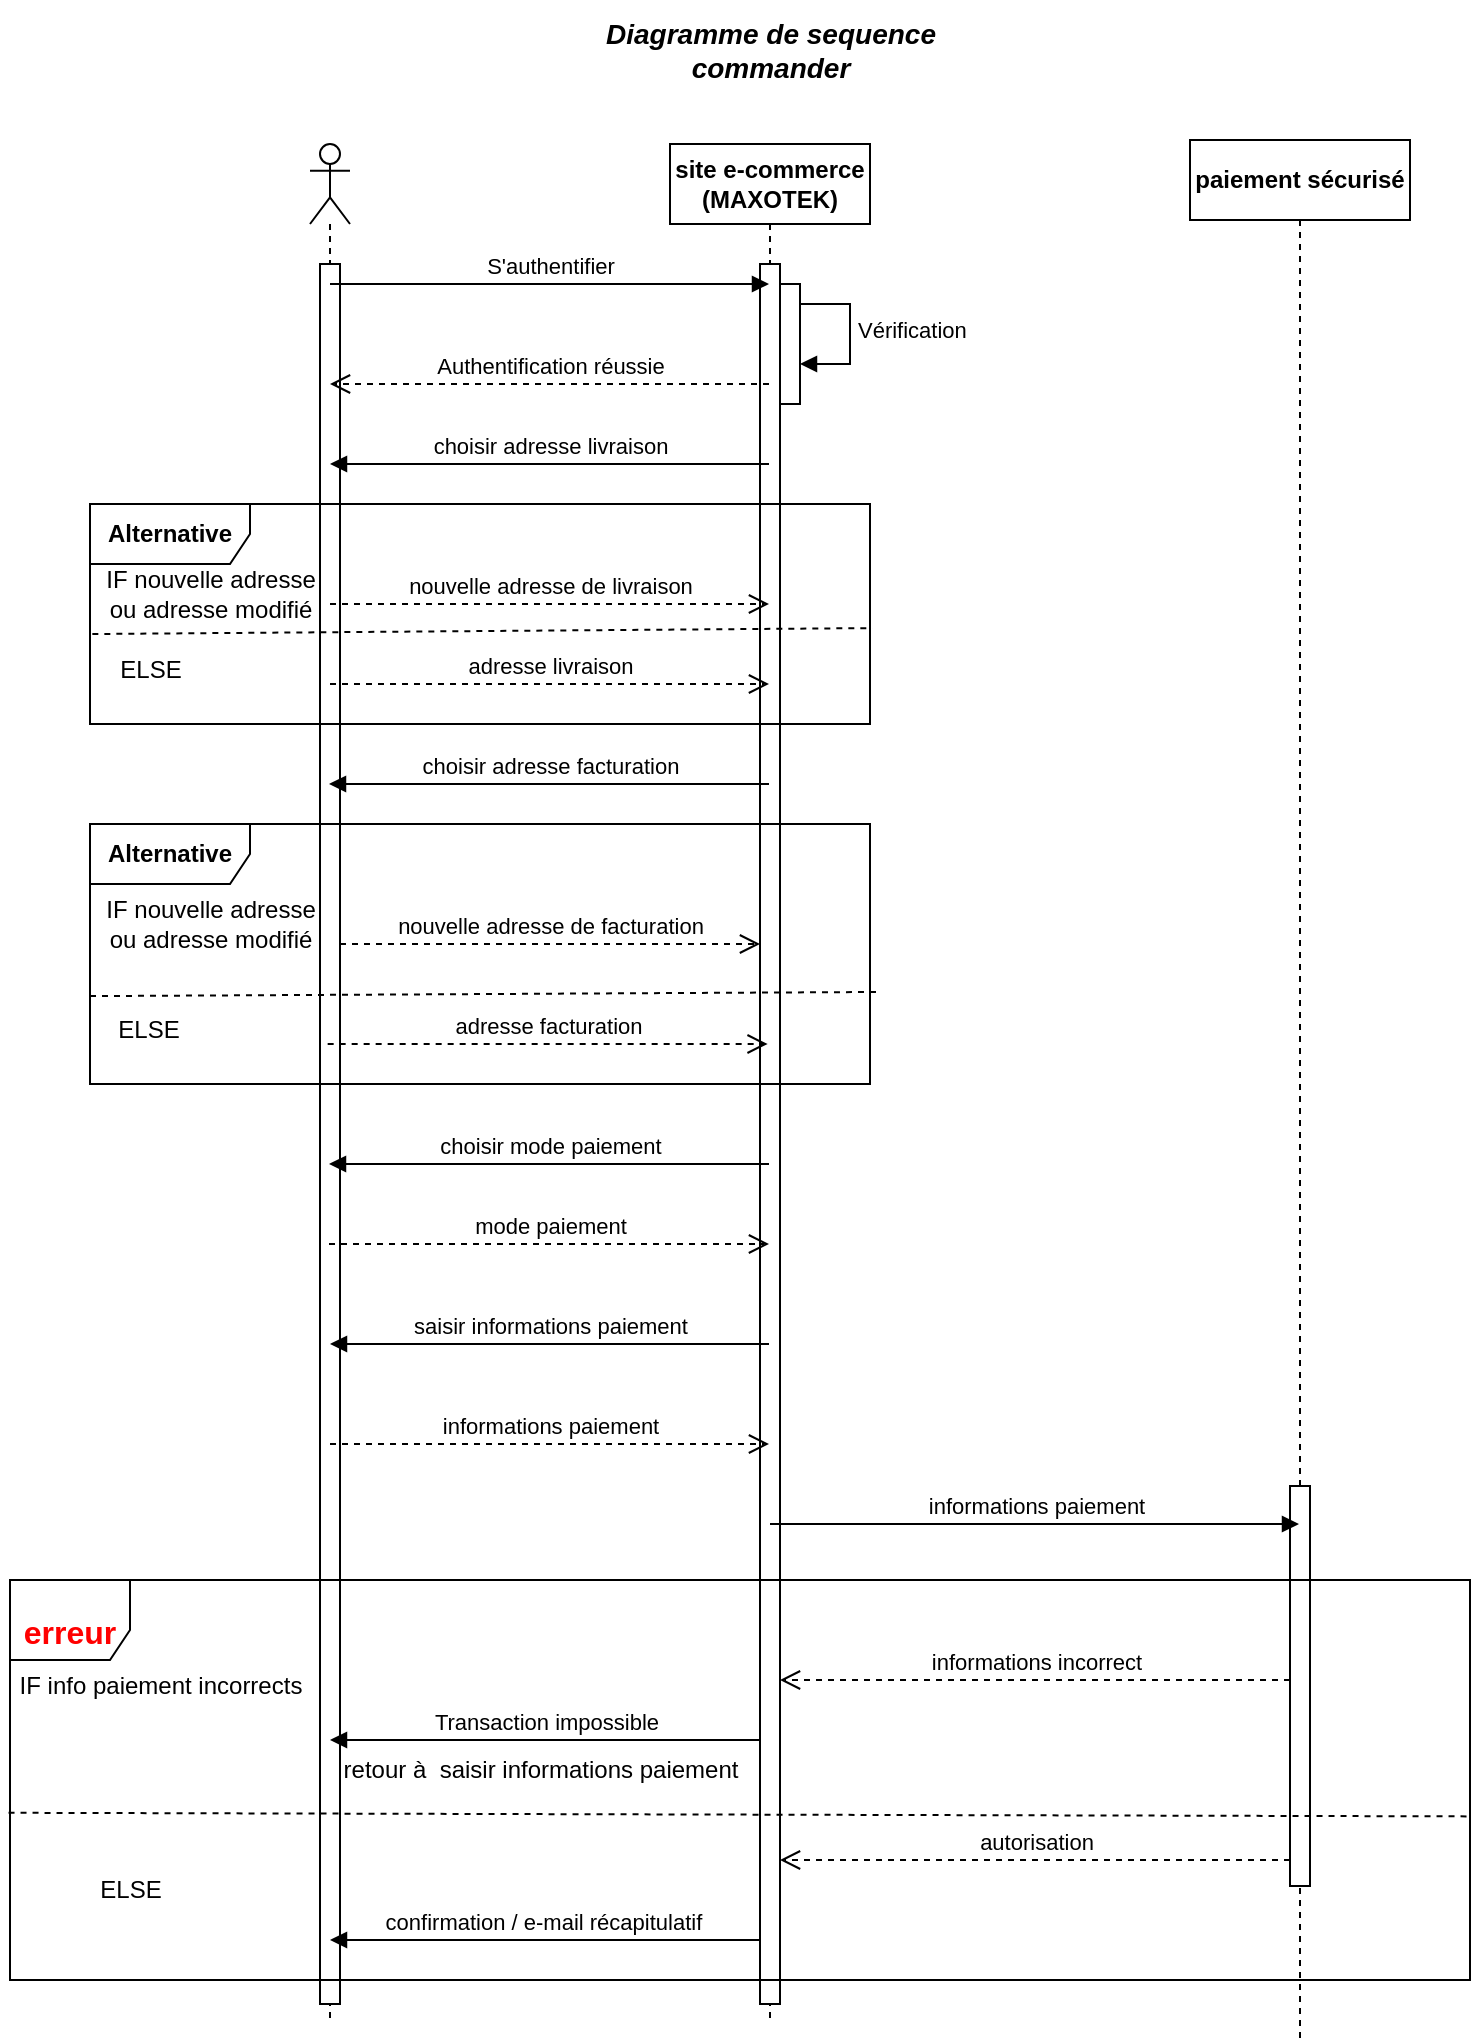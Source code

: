 <mxfile version="21.7.5" type="device">
  <diagram name="Page-1" id="2YBvvXClWsGukQMizWep">
    <mxGraphModel dx="1564" dy="1970" grid="1" gridSize="10" guides="1" tooltips="1" connect="1" arrows="1" fold="1" page="1" pageScale="1" pageWidth="850" pageHeight="1100" math="0" shadow="0">
      <root>
        <mxCell id="0" />
        <mxCell id="1" parent="0" />
        <mxCell id="JWJZoj7f2KtCbUOrZRci-18" value="" style="shape=umlLifeline;perimeter=lifelinePerimeter;whiteSpace=wrap;html=1;container=1;dropTarget=0;collapsible=0;recursiveResize=0;outlineConnect=0;portConstraint=eastwest;newEdgeStyle={&quot;curved&quot;:0,&quot;rounded&quot;:0};participant=umlActor;" parent="1" vertex="1">
          <mxGeometry x="-630" y="-968" width="20" height="938" as="geometry" />
        </mxCell>
        <mxCell id="JWJZoj7f2KtCbUOrZRci-37" value="" style="html=1;points=[[0,0,0,0,5],[0,1,0,0,-5],[1,0,0,0,5],[1,1,0,0,-5]];perimeter=orthogonalPerimeter;outlineConnect=0;targetShapes=umlLifeline;portConstraint=eastwest;newEdgeStyle={&quot;curved&quot;:0,&quot;rounded&quot;:0};" parent="JWJZoj7f2KtCbUOrZRci-18" vertex="1">
          <mxGeometry x="5" y="60" width="10" height="870" as="geometry" />
        </mxCell>
        <mxCell id="JWJZoj7f2KtCbUOrZRci-19" value="&lt;b&gt;site e-commerce (MAXOTEK)&lt;/b&gt;" style="shape=umlLifeline;perimeter=lifelinePerimeter;whiteSpace=wrap;html=1;container=1;dropTarget=0;collapsible=0;recursiveResize=0;outlineConnect=0;portConstraint=eastwest;newEdgeStyle={&quot;curved&quot;:0,&quot;rounded&quot;:0};" parent="1" vertex="1">
          <mxGeometry x="-450" y="-968" width="100" height="938" as="geometry" />
        </mxCell>
        <mxCell id="JWJZoj7f2KtCbUOrZRci-38" value="" style="html=1;points=[[0,0,0,0,5],[0,1,0,0,-5],[1,0,0,0,5],[1,1,0,0,-5]];perimeter=orthogonalPerimeter;outlineConnect=0;targetShapes=umlLifeline;portConstraint=eastwest;newEdgeStyle={&quot;curved&quot;:0,&quot;rounded&quot;:0};" parent="JWJZoj7f2KtCbUOrZRci-19" vertex="1">
          <mxGeometry x="45" y="60" width="10" height="870" as="geometry" />
        </mxCell>
        <mxCell id="JWJZoj7f2KtCbUOrZRci-39" value="" style="html=1;points=[[0,0,0,0,5],[0,1,0,0,-5],[1,0,0,0,5],[1,1,0,0,-5]];perimeter=orthogonalPerimeter;outlineConnect=0;targetShapes=umlLifeline;portConstraint=eastwest;newEdgeStyle={&quot;curved&quot;:0,&quot;rounded&quot;:0};" parent="JWJZoj7f2KtCbUOrZRci-19" vertex="1">
          <mxGeometry x="55" y="70" width="10" height="60" as="geometry" />
        </mxCell>
        <mxCell id="JWJZoj7f2KtCbUOrZRci-40" value="Vérification" style="html=1;align=left;spacingLeft=2;endArrow=block;rounded=0;edgeStyle=orthogonalEdgeStyle;curved=0;rounded=0;exitX=1;exitY=0;exitDx=0;exitDy=5;exitPerimeter=0;" parent="JWJZoj7f2KtCbUOrZRci-19" source="JWJZoj7f2KtCbUOrZRci-39" target="JWJZoj7f2KtCbUOrZRci-39" edge="1">
          <mxGeometry relative="1" as="geometry">
            <mxPoint x="70" y="90" as="sourcePoint" />
            <Array as="points">
              <mxPoint x="65" y="80" />
              <mxPoint x="90" y="80" />
              <mxPoint x="90" y="110" />
            </Array>
          </mxGeometry>
        </mxCell>
        <mxCell id="JWJZoj7f2KtCbUOrZRci-23" value="S&#39;authentifier" style="html=1;verticalAlign=bottom;endArrow=block;curved=0;rounded=0;" parent="1" source="JWJZoj7f2KtCbUOrZRci-18" target="JWJZoj7f2KtCbUOrZRci-19" edge="1">
          <mxGeometry width="80" relative="1" as="geometry">
            <mxPoint x="-30" y="-618" as="sourcePoint" />
            <mxPoint x="50" y="-618" as="targetPoint" />
            <Array as="points">
              <mxPoint x="-520" y="-898" />
            </Array>
          </mxGeometry>
        </mxCell>
        <mxCell id="JWJZoj7f2KtCbUOrZRci-25" value="Authentification réussie" style="html=1;verticalAlign=bottom;endArrow=open;dashed=1;endSize=8;curved=0;rounded=0;" parent="1" source="JWJZoj7f2KtCbUOrZRci-19" target="JWJZoj7f2KtCbUOrZRci-18" edge="1">
          <mxGeometry relative="1" as="geometry">
            <mxPoint x="50" y="-618" as="sourcePoint" />
            <mxPoint x="-30" y="-618" as="targetPoint" />
            <Array as="points">
              <mxPoint x="-500" y="-848" />
            </Array>
          </mxGeometry>
        </mxCell>
        <mxCell id="JWJZoj7f2KtCbUOrZRci-35" value="choisir adresse livraison" style="html=1;verticalAlign=bottom;endArrow=block;curved=0;rounded=0;" parent="1" source="JWJZoj7f2KtCbUOrZRci-19" target="JWJZoj7f2KtCbUOrZRci-18" edge="1">
          <mxGeometry width="80" relative="1" as="geometry">
            <mxPoint x="-30" y="-618" as="sourcePoint" />
            <mxPoint x="50" y="-618" as="targetPoint" />
            <Array as="points">
              <mxPoint x="-520" y="-808" />
            </Array>
            <mxPoint as="offset" />
          </mxGeometry>
        </mxCell>
        <mxCell id="JWJZoj7f2KtCbUOrZRci-41" value="&lt;b&gt;Alternative&lt;/b&gt;" style="shape=umlFrame;whiteSpace=wrap;html=1;pointerEvents=0;width=80;height=30;" parent="1" vertex="1">
          <mxGeometry x="-740" y="-788" width="390" height="110" as="geometry" />
        </mxCell>
        <mxCell id="JWJZoj7f2KtCbUOrZRci-42" value="adresse livraison" style="html=1;verticalAlign=bottom;endArrow=open;dashed=1;endSize=8;curved=0;rounded=0;" parent="1" source="JWJZoj7f2KtCbUOrZRci-18" target="JWJZoj7f2KtCbUOrZRci-19" edge="1">
          <mxGeometry relative="1" as="geometry">
            <mxPoint x="90" y="-618" as="sourcePoint" />
            <mxPoint x="10" y="-618" as="targetPoint" />
            <Array as="points">
              <mxPoint x="-520" y="-698" />
            </Array>
            <mxPoint as="offset" />
          </mxGeometry>
        </mxCell>
        <mxCell id="JWJZoj7f2KtCbUOrZRci-43" value="" style="endArrow=none;dashed=1;html=1;rounded=0;exitX=0.003;exitY=0.591;exitDx=0;exitDy=0;exitPerimeter=0;entryX=1.003;entryY=0.564;entryDx=0;entryDy=0;entryPerimeter=0;" parent="1" source="JWJZoj7f2KtCbUOrZRci-41" target="JWJZoj7f2KtCbUOrZRci-41" edge="1">
          <mxGeometry width="50" height="50" relative="1" as="geometry">
            <mxPoint x="30" y="-598" as="sourcePoint" />
            <mxPoint x="80" y="-648" as="targetPoint" />
          </mxGeometry>
        </mxCell>
        <mxCell id="JWJZoj7f2KtCbUOrZRci-44" value="IF nouvelle adresse&lt;br&gt;ou adresse modifié" style="text;html=1;align=center;verticalAlign=middle;resizable=0;points=[];autosize=1;strokeColor=none;fillColor=none;" parent="1" vertex="1">
          <mxGeometry x="-745" y="-763" width="130" height="40" as="geometry" />
        </mxCell>
        <mxCell id="JWJZoj7f2KtCbUOrZRci-46" value="nouvelle adresse de livraison" style="html=1;verticalAlign=bottom;endArrow=open;dashed=1;endSize=8;curved=0;rounded=0;" parent="1" source="JWJZoj7f2KtCbUOrZRci-18" target="JWJZoj7f2KtCbUOrZRci-19" edge="1">
          <mxGeometry relative="1" as="geometry">
            <mxPoint x="90" y="-618" as="sourcePoint" />
            <mxPoint x="10" y="-618" as="targetPoint" />
            <Array as="points">
              <mxPoint x="-530" y="-738" />
            </Array>
          </mxGeometry>
        </mxCell>
        <mxCell id="JWJZoj7f2KtCbUOrZRci-47" value="ELSE" style="text;html=1;align=center;verticalAlign=middle;resizable=0;points=[];autosize=1;strokeColor=none;fillColor=none;" parent="1" vertex="1">
          <mxGeometry x="-735" y="-720" width="50" height="30" as="geometry" />
        </mxCell>
        <mxCell id="JWJZoj7f2KtCbUOrZRci-48" value="choisir adresse facturation" style="html=1;verticalAlign=bottom;endArrow=block;curved=0;rounded=0;" parent="1" edge="1">
          <mxGeometry width="80" relative="1" as="geometry">
            <mxPoint x="-400.5" y="-648" as="sourcePoint" />
            <mxPoint x="-620.5" y="-648" as="targetPoint" />
          </mxGeometry>
        </mxCell>
        <mxCell id="JWJZoj7f2KtCbUOrZRci-50" value="&lt;b&gt;Alternative&lt;/b&gt;" style="shape=umlFrame;whiteSpace=wrap;html=1;pointerEvents=0;width=80;height=30;" parent="1" vertex="1">
          <mxGeometry x="-740" y="-628" width="390" height="130" as="geometry" />
        </mxCell>
        <mxCell id="JWJZoj7f2KtCbUOrZRci-51" value="adresse facturation" style="html=1;verticalAlign=bottom;endArrow=open;dashed=1;endSize=8;curved=0;rounded=0;" parent="1" edge="1">
          <mxGeometry relative="1" as="geometry">
            <mxPoint x="-621.17" y="-518" as="sourcePoint" />
            <mxPoint x="-401.17" y="-518" as="targetPoint" />
            <Array as="points">
              <mxPoint x="-521.17" y="-518" />
            </Array>
            <mxPoint as="offset" />
          </mxGeometry>
        </mxCell>
        <mxCell id="JWJZoj7f2KtCbUOrZRci-52" value="" style="endArrow=none;dashed=1;html=1;rounded=0;entryX=1.013;entryY=0.646;entryDx=0;entryDy=0;entryPerimeter=0;exitX=0;exitY=0.662;exitDx=0;exitDy=0;exitPerimeter=0;" parent="1" source="JWJZoj7f2KtCbUOrZRci-50" target="JWJZoj7f2KtCbUOrZRci-50" edge="1">
          <mxGeometry width="50" height="50" relative="1" as="geometry">
            <mxPoint x="-750" y="-544" as="sourcePoint" />
            <mxPoint x="78.83" y="-468" as="targetPoint" />
            <Array as="points" />
          </mxGeometry>
        </mxCell>
        <mxCell id="JWJZoj7f2KtCbUOrZRci-53" value="IF nouvelle adresse&lt;br&gt;ou adresse modifié" style="text;html=1;align=center;verticalAlign=middle;resizable=0;points=[];autosize=1;strokeColor=none;fillColor=none;" parent="1" vertex="1">
          <mxGeometry x="-745" y="-598" width="130" height="40" as="geometry" />
        </mxCell>
        <mxCell id="JWJZoj7f2KtCbUOrZRci-54" value="nouvelle adresse de facturation" style="html=1;verticalAlign=bottom;endArrow=open;dashed=1;endSize=8;curved=0;rounded=0;" parent="1" target="JWJZoj7f2KtCbUOrZRci-38" edge="1">
          <mxGeometry relative="1" as="geometry">
            <mxPoint x="-615" y="-568" as="sourcePoint" />
            <mxPoint x="-395" y="-568" as="targetPoint" />
            <Array as="points" />
          </mxGeometry>
        </mxCell>
        <mxCell id="JWJZoj7f2KtCbUOrZRci-55" value="ELSE" style="text;html=1;align=center;verticalAlign=middle;resizable=0;points=[];autosize=1;strokeColor=none;fillColor=none;" parent="1" vertex="1">
          <mxGeometry x="-736.17" y="-540" width="50" height="30" as="geometry" />
        </mxCell>
        <mxCell id="JWJZoj7f2KtCbUOrZRci-60" value="&lt;b&gt;paiement sécurisé&lt;/b&gt;" style="shape=umlLifeline;perimeter=lifelinePerimeter;whiteSpace=wrap;html=1;container=1;dropTarget=0;collapsible=0;recursiveResize=0;outlineConnect=0;portConstraint=eastwest;newEdgeStyle={&quot;curved&quot;:0,&quot;rounded&quot;:0};" parent="1" vertex="1">
          <mxGeometry x="-190" y="-970" width="110" height="950" as="geometry" />
        </mxCell>
        <mxCell id="JWJZoj7f2KtCbUOrZRci-70" value="" style="html=1;points=[[0,0,0,0,5],[0,1,0,0,-5],[1,0,0,0,5],[1,1,0,0,-5]];perimeter=orthogonalPerimeter;outlineConnect=0;targetShapes=umlLifeline;portConstraint=eastwest;newEdgeStyle={&quot;curved&quot;:0,&quot;rounded&quot;:0};" parent="JWJZoj7f2KtCbUOrZRci-60" vertex="1">
          <mxGeometry x="50" y="673" width="10" height="200" as="geometry" />
        </mxCell>
        <mxCell id="JWJZoj7f2KtCbUOrZRci-61" value="choisir mode paiement" style="html=1;verticalAlign=bottom;endArrow=block;curved=0;rounded=0;" parent="1" edge="1">
          <mxGeometry width="80" relative="1" as="geometry">
            <mxPoint x="-400.5" y="-458" as="sourcePoint" />
            <mxPoint x="-620.5" y="-458" as="targetPoint" />
          </mxGeometry>
        </mxCell>
        <mxCell id="JWJZoj7f2KtCbUOrZRci-62" value="mode paiement" style="html=1;verticalAlign=bottom;endArrow=open;dashed=1;endSize=8;curved=0;rounded=0;" parent="1" edge="1">
          <mxGeometry relative="1" as="geometry">
            <mxPoint x="-620.5" y="-418" as="sourcePoint" />
            <mxPoint x="-400.5" y="-418" as="targetPoint" />
            <Array as="points">
              <mxPoint x="-530" y="-418" />
            </Array>
          </mxGeometry>
        </mxCell>
        <mxCell id="JWJZoj7f2KtCbUOrZRci-63" value="informations paiement" style="html=1;verticalAlign=bottom;endArrow=block;curved=0;rounded=0;" parent="1" source="JWJZoj7f2KtCbUOrZRci-19" target="JWJZoj7f2KtCbUOrZRci-60" edge="1">
          <mxGeometry width="80" relative="1" as="geometry">
            <mxPoint x="10" y="-618" as="sourcePoint" />
            <mxPoint x="90" y="-618" as="targetPoint" />
            <Array as="points">
              <mxPoint x="-280" y="-278" />
            </Array>
          </mxGeometry>
        </mxCell>
        <mxCell id="JWJZoj7f2KtCbUOrZRci-64" value="autorisation" style="html=1;verticalAlign=bottom;endArrow=open;dashed=1;endSize=8;curved=0;rounded=0;" parent="1" source="JWJZoj7f2KtCbUOrZRci-70" target="JWJZoj7f2KtCbUOrZRci-38" edge="1">
          <mxGeometry relative="1" as="geometry">
            <mxPoint x="-130" y="-160" as="sourcePoint" />
            <mxPoint x="-400" y="-160" as="targetPoint" />
            <Array as="points">
              <mxPoint x="-200" y="-110" />
              <mxPoint x="-270" y="-110" />
              <mxPoint x="-320" y="-110" />
            </Array>
          </mxGeometry>
        </mxCell>
        <mxCell id="JWJZoj7f2KtCbUOrZRci-66" value="saisir informations paiement" style="html=1;verticalAlign=bottom;endArrow=block;curved=0;rounded=0;" parent="1" source="JWJZoj7f2KtCbUOrZRci-19" target="JWJZoj7f2KtCbUOrZRci-18" edge="1">
          <mxGeometry width="80" relative="1" as="geometry">
            <mxPoint x="10" y="-378" as="sourcePoint" />
            <mxPoint x="90" y="-378" as="targetPoint" />
            <Array as="points">
              <mxPoint x="-490" y="-368" />
            </Array>
          </mxGeometry>
        </mxCell>
        <mxCell id="JWJZoj7f2KtCbUOrZRci-67" value="informations paiement" style="html=1;verticalAlign=bottom;endArrow=open;dashed=1;endSize=8;curved=0;rounded=0;" parent="1" source="JWJZoj7f2KtCbUOrZRci-18" target="JWJZoj7f2KtCbUOrZRci-19" edge="1">
          <mxGeometry relative="1" as="geometry">
            <mxPoint x="90" y="-378" as="sourcePoint" />
            <mxPoint x="10" y="-378" as="targetPoint" />
            <Array as="points">
              <mxPoint x="-510" y="-318" />
            </Array>
          </mxGeometry>
        </mxCell>
        <mxCell id="JWJZoj7f2KtCbUOrZRci-68" value="confirmation / e-mail récapitulatif&amp;nbsp;" style="html=1;verticalAlign=bottom;endArrow=block;curved=0;rounded=0;" parent="1" source="JWJZoj7f2KtCbUOrZRci-38" target="JWJZoj7f2KtCbUOrZRci-18" edge="1">
          <mxGeometry width="80" relative="1" as="geometry">
            <mxPoint x="-395" y="-167.5" as="sourcePoint" />
            <mxPoint x="-615" y="-167.5" as="targetPoint" />
            <Array as="points">
              <mxPoint x="-450" y="-70" />
              <mxPoint x="-520" y="-70" />
            </Array>
          </mxGeometry>
        </mxCell>
        <mxCell id="D-25L0sgKf-YVh1EjRVx-1" value="&lt;font style=&quot;font-size: 14px;&quot;&gt;&lt;b&gt;&lt;i&gt;Diagramme de sequence&lt;br&gt;commander&lt;/i&gt;&lt;/b&gt;&lt;/font&gt;" style="text;html=1;align=center;verticalAlign=middle;resizable=0;points=[];autosize=1;strokeColor=none;fillColor=none;" parent="1" vertex="1">
          <mxGeometry x="-495" y="-1040" width="190" height="50" as="geometry" />
        </mxCell>
        <mxCell id="aUfkj0eCn4ujNbtnUbrv-1" value="&lt;p style=&quot;line-height: 1px; margin-bottom: 0cm; background: transparent; color: rgb(0, 0, 0); font-size: medium; text-align: start;&quot;&gt;&lt;font color=&quot;#ff0000&quot;&gt;&lt;b&gt;erreur&lt;/b&gt;&lt;/font&gt;&lt;/p&gt;" style="shape=umlFrame;whiteSpace=wrap;html=1;pointerEvents=0;width=60;height=40;" parent="1" vertex="1">
          <mxGeometry x="-780" y="-250" width="730" height="200" as="geometry" />
        </mxCell>
        <mxCell id="aUfkj0eCn4ujNbtnUbrv-3" value="IF info paiement incorrects" style="text;html=1;align=center;verticalAlign=middle;resizable=0;points=[];autosize=1;strokeColor=none;fillColor=none;" parent="1" vertex="1">
          <mxGeometry x="-785" y="-212" width="160" height="30" as="geometry" />
        </mxCell>
        <mxCell id="aUfkj0eCn4ujNbtnUbrv-4" value="ELSE" style="text;html=1;align=center;verticalAlign=middle;resizable=0;points=[];autosize=1;strokeColor=none;fillColor=none;" parent="1" vertex="1">
          <mxGeometry x="-745" y="-110" width="50" height="30" as="geometry" />
        </mxCell>
        <mxCell id="aUfkj0eCn4ujNbtnUbrv-5" value="informations incorrect" style="html=1;verticalAlign=bottom;endArrow=open;dashed=1;endSize=8;curved=0;rounded=0;" parent="1" source="JWJZoj7f2KtCbUOrZRci-70" target="JWJZoj7f2KtCbUOrZRci-38" edge="1">
          <mxGeometry relative="1" as="geometry">
            <mxPoint x="-130" y="-215" as="sourcePoint" />
            <mxPoint x="-390" y="-215" as="targetPoint" />
            <Array as="points">
              <mxPoint x="-280" y="-200" />
            </Array>
          </mxGeometry>
        </mxCell>
        <mxCell id="aUfkj0eCn4ujNbtnUbrv-6" value="Transaction impossible" style="html=1;verticalAlign=bottom;endArrow=block;curved=0;rounded=0;" parent="1" source="JWJZoj7f2KtCbUOrZRci-38" target="JWJZoj7f2KtCbUOrZRci-18" edge="1">
          <mxGeometry width="80" relative="1" as="geometry">
            <mxPoint x="-760" y="-90" as="sourcePoint" />
            <mxPoint x="-680" y="-90" as="targetPoint" />
            <Array as="points">
              <mxPoint x="-500" y="-170" />
              <mxPoint x="-550" y="-170" />
            </Array>
          </mxGeometry>
        </mxCell>
        <mxCell id="aUfkj0eCn4ujNbtnUbrv-7" value="retour à&amp;nbsp;&amp;nbsp;saisir informations paiement" style="text;html=1;align=center;verticalAlign=middle;resizable=0;points=[];autosize=1;strokeColor=none;fillColor=none;" parent="1" vertex="1">
          <mxGeometry x="-625" y="-170" width="220" height="30" as="geometry" />
        </mxCell>
        <mxCell id="aUfkj0eCn4ujNbtnUbrv-9" value="" style="endArrow=none;dashed=1;html=1;rounded=0;exitX=-0.001;exitY=0.582;exitDx=0;exitDy=0;exitPerimeter=0;entryX=1.001;entryY=0.591;entryDx=0;entryDy=0;entryPerimeter=0;" parent="1" source="aUfkj0eCn4ujNbtnUbrv-1" target="aUfkj0eCn4ujNbtnUbrv-1" edge="1">
          <mxGeometry width="50" height="50" relative="1" as="geometry">
            <mxPoint x="-600" y="-400" as="sourcePoint" />
            <mxPoint x="-550" y="-450" as="targetPoint" />
          </mxGeometry>
        </mxCell>
      </root>
    </mxGraphModel>
  </diagram>
</mxfile>
